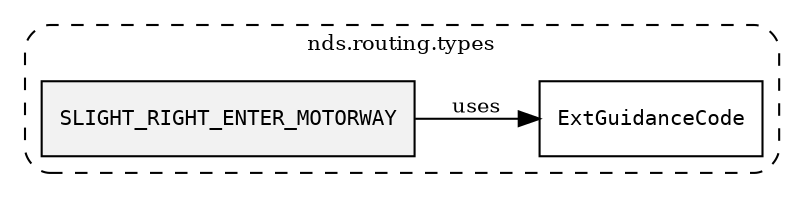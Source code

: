 /**
 * This dot file creates symbol collaboration diagram for SLIGHT_RIGHT_ENTER_MOTORWAY.
 */
digraph ZSERIO
{
    node [shape=box, fontsize=10];
    rankdir="LR";
    fontsize=10;
    tooltip="SLIGHT_RIGHT_ENTER_MOTORWAY collaboration diagram";

    subgraph "cluster_nds.routing.types"
    {
        style="dashed, rounded";
        label="nds.routing.types";
        tooltip="Package nds.routing.types";
        href="../../../content/packages/nds.routing.types.html#Package-nds-routing-types";
        target="_parent";

        "SLIGHT_RIGHT_ENTER_MOTORWAY" [style="filled", fillcolor="#0000000D", target="_parent", label=<<font face="monospace"><table align="center" border="0" cellspacing="0" cellpadding="0"><tr><td href="../../../content/packages/nds.routing.types.html#Constant-SLIGHT_RIGHT_ENTER_MOTORWAY" title="Constant defined in nds.routing.types">SLIGHT_RIGHT_ENTER_MOTORWAY</td></tr></table></font>>];
        "ExtGuidanceCode" [target="_parent", label=<<font face="monospace"><table align="center" border="0" cellspacing="0" cellpadding="0"><tr><td href="../../../content/packages/nds.routing.types.html#Subtype-ExtGuidanceCode" title="Subtype defined in nds.routing.types">ExtGuidanceCode</td></tr></table></font>>];
    }

    "SLIGHT_RIGHT_ENTER_MOTORWAY" -> "ExtGuidanceCode" [label="uses", fontsize=10];
}
